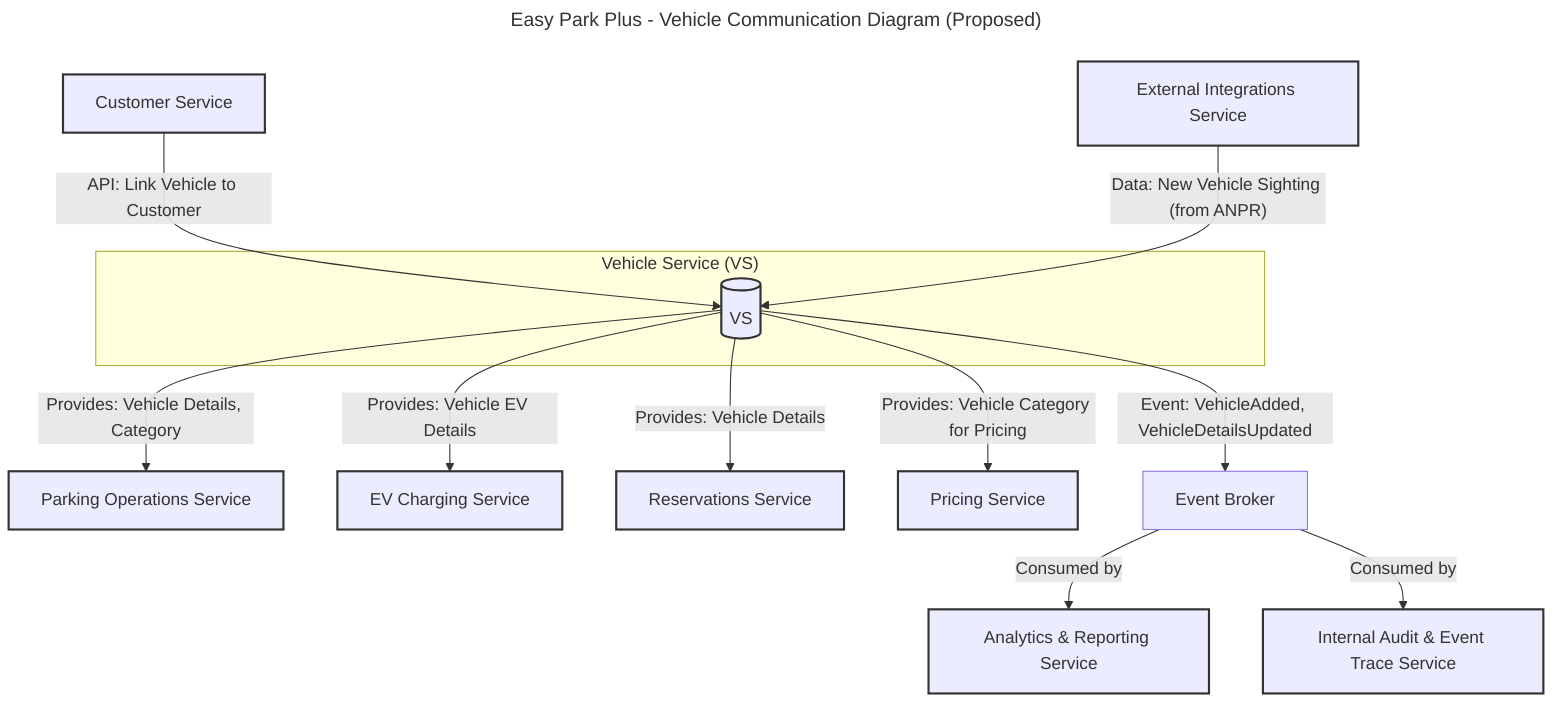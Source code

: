 ---
title: Easy Park Plus - Vehicle Communication Diagram (Proposed)
---

graph TD
    subgraph "Vehicle Service (VS)"
        VS[(VS)]
    end

    %% Data & Events Consumed by VS
    CS[Customer Service] -->|API: Link Vehicle to Customer| VS
    EIS[External Integrations Service] -->|"Data: New Vehicle Sighting (from ANPR)"| VS

    %% Services Called & Events Published by VS
    VS -->|Provides: Vehicle Details, Category| POS[Parking Operations Service]
    VS -->|Provides: Vehicle EV Details| EVCS[EV Charging Service]
    VS -->|Provides: Vehicle Details| RS[Reservations Service]
    VS -->|Provides: Vehicle Category for Pricing| PS[Pricing Service]
    VS -->|Event: VehicleAdded, VehicleDetailsUpdated| EventBroker[Event Broker]

    %% General Event Publishing by VS
    EventBroker -->|Consumed by| ARS[Analytics & Reporting Service]
    EventBroker -->|Consumed by| IAETS[Internal Audit & Event Trace Service]

    classDef service fill:#lightyellow,stroke:#333,stroke-width:2px;
    class VS,CS,POS,EVCS,RS,PS,ARS,IAETS,EIS service;
    class EventBroker fill:#lightblue,stroke:#333,stroke-width:2px;